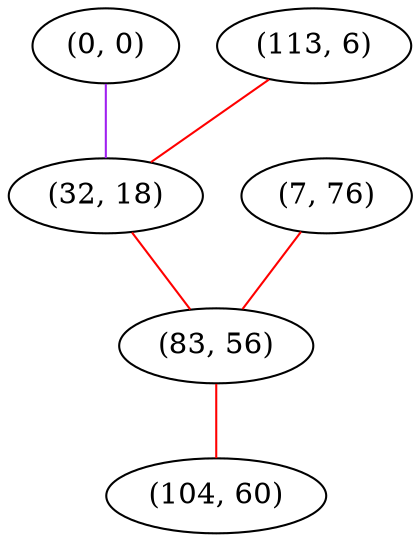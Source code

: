 graph "" {
"(0, 0)";
"(113, 6)";
"(7, 76)";
"(32, 18)";
"(83, 56)";
"(104, 60)";
"(0, 0)" -- "(32, 18)"  [color=purple, key=0, weight=4];
"(113, 6)" -- "(32, 18)"  [color=red, key=0, weight=1];
"(7, 76)" -- "(83, 56)"  [color=red, key=0, weight=1];
"(32, 18)" -- "(83, 56)"  [color=red, key=0, weight=1];
"(83, 56)" -- "(104, 60)"  [color=red, key=0, weight=1];
}
